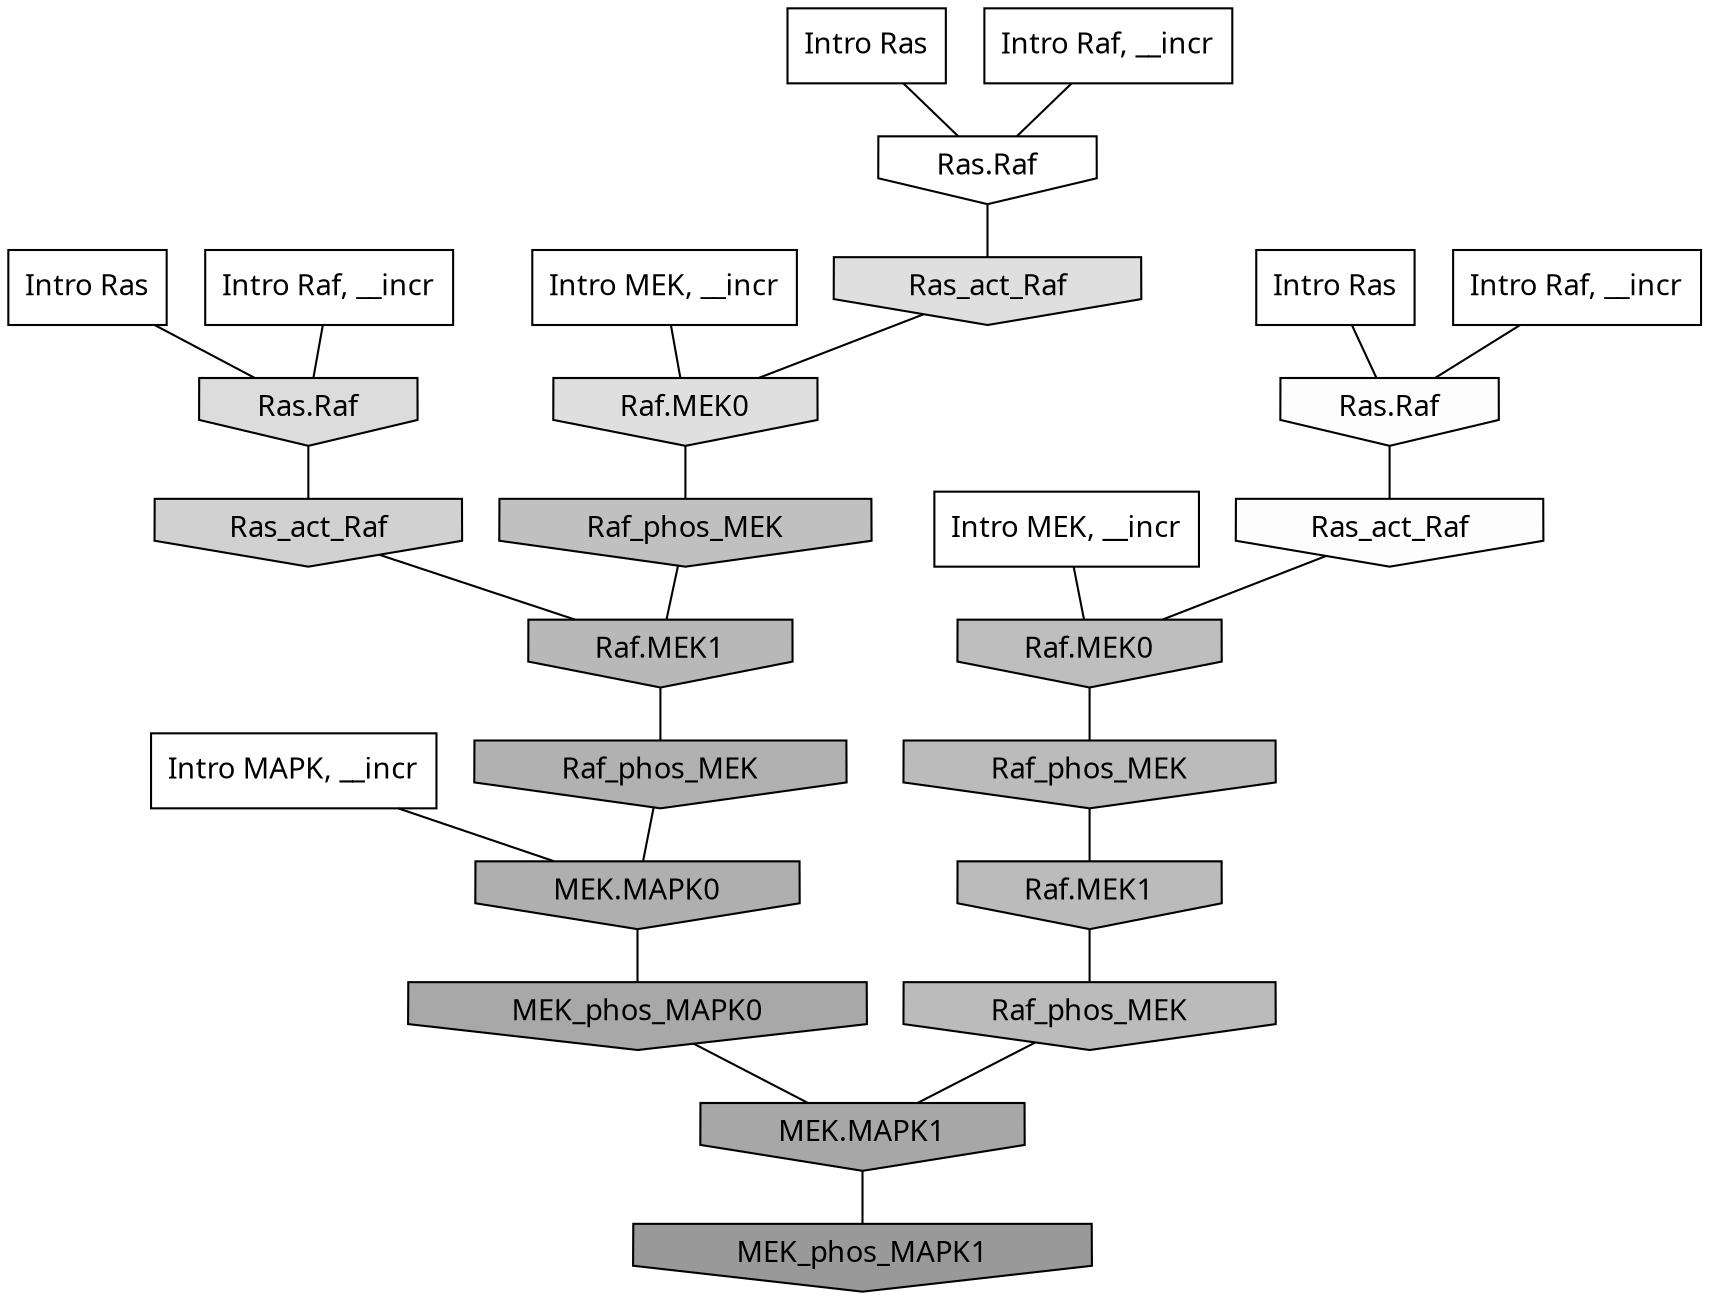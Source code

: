 digraph G{
  rankdir="TB";
  ranksep=0.30;
  node [fontname="CMU Serif"];
  edge [fontname="CMU Serif"];
  
  24 [label="Intro Ras", shape=rectangle, style=filled, fillcolor="0.000 0.000 1.000"]
  
  57 [label="Intro Ras", shape=rectangle, style=filled, fillcolor="0.000 0.000 1.000"]
  
  58 [label="Intro Ras", shape=rectangle, style=filled, fillcolor="0.000 0.000 1.000"]
  
  684 [label="Intro Raf, __incr", shape=rectangle, style=filled, fillcolor="0.000 0.000 1.000"]
  
  942 [label="Intro Raf, __incr", shape=rectangle, style=filled, fillcolor="0.000 0.000 1.000"]
  
  1078 [label="Intro Raf, __incr", shape=rectangle, style=filled, fillcolor="0.000 0.000 1.000"]
  
  1564 [label="Intro MEK, __incr", shape=rectangle, style=filled, fillcolor="0.000 0.000 1.000"]
  
  1973 [label="Intro MEK, __incr", shape=rectangle, style=filled, fillcolor="0.000 0.000 1.000"]
  
  2726 [label="Intro MAPK, __incr", shape=rectangle, style=filled, fillcolor="0.000 0.000 1.000"]
  
  3274 [label="Ras.Raf", shape=invhouse, style=filled, fillcolor="0.000 0.000 1.000"]
  
  3353 [label="Ras.Raf", shape=invhouse, style=filled, fillcolor="0.000 0.000 0.991"]
  
  3356 [label="Ras_act_Raf", shape=invhouse, style=filled, fillcolor="0.000 0.000 0.990"]
  
  4498 [label="Ras_act_Raf", shape=invhouse, style=filled, fillcolor="0.000 0.000 0.873"]
  
  4500 [label="Raf.MEK0", shape=invhouse, style=filled, fillcolor="0.000 0.000 0.873"]
  
  4612 [label="Ras.Raf", shape=invhouse, style=filled, fillcolor="0.000 0.000 0.863"]
  
  5218 [label="Ras_act_Raf", shape=invhouse, style=filled, fillcolor="0.000 0.000 0.820"]
  
  6312 [label="Raf_phos_MEK", shape=invhouse, style=filled, fillcolor="0.000 0.000 0.752"]
  
  6484 [label="Raf.MEK0", shape=invhouse, style=filled, fillcolor="0.000 0.000 0.744"]
  
  6709 [label="Raf_phos_MEK", shape=invhouse, style=filled, fillcolor="0.000 0.000 0.733"]
  
  6711 [label="Raf.MEK1", shape=invhouse, style=filled, fillcolor="0.000 0.000 0.733"]
  
  6715 [label="Raf_phos_MEK", shape=invhouse, style=filled, fillcolor="0.000 0.000 0.733"]
  
  7029 [label="Raf.MEK1", shape=invhouse, style=filled, fillcolor="0.000 0.000 0.720"]
  
  7796 [label="Raf_phos_MEK", shape=invhouse, style=filled, fillcolor="0.000 0.000 0.692"]
  
  8015 [label="MEK.MAPK0", shape=invhouse, style=filled, fillcolor="0.000 0.000 0.684"]
  
  8709 [label="MEK_phos_MAPK0", shape=invhouse, style=filled, fillcolor="0.000 0.000 0.660"]
  
  8805 [label="MEK.MAPK1", shape=invhouse, style=filled, fillcolor="0.000 0.000 0.656"]
  
  10923 [label="MEK_phos_MAPK1", shape=invhouse, style=filled, fillcolor="0.000 0.000 0.600"]
  
  
  8805 -> 10923 [dir=none, color="0.000 0.000 0.000"] 
  8709 -> 8805 [dir=none, color="0.000 0.000 0.000"] 
  8015 -> 8709 [dir=none, color="0.000 0.000 0.000"] 
  7796 -> 8015 [dir=none, color="0.000 0.000 0.000"] 
  7029 -> 7796 [dir=none, color="0.000 0.000 0.000"] 
  6715 -> 8805 [dir=none, color="0.000 0.000 0.000"] 
  6711 -> 6715 [dir=none, color="0.000 0.000 0.000"] 
  6709 -> 6711 [dir=none, color="0.000 0.000 0.000"] 
  6484 -> 6709 [dir=none, color="0.000 0.000 0.000"] 
  6312 -> 7029 [dir=none, color="0.000 0.000 0.000"] 
  5218 -> 7029 [dir=none, color="0.000 0.000 0.000"] 
  4612 -> 5218 [dir=none, color="0.000 0.000 0.000"] 
  4500 -> 6312 [dir=none, color="0.000 0.000 0.000"] 
  4498 -> 4500 [dir=none, color="0.000 0.000 0.000"] 
  3356 -> 6484 [dir=none, color="0.000 0.000 0.000"] 
  3353 -> 3356 [dir=none, color="0.000 0.000 0.000"] 
  3274 -> 4498 [dir=none, color="0.000 0.000 0.000"] 
  2726 -> 8015 [dir=none, color="0.000 0.000 0.000"] 
  1973 -> 4500 [dir=none, color="0.000 0.000 0.000"] 
  1564 -> 6484 [dir=none, color="0.000 0.000 0.000"] 
  1078 -> 3274 [dir=none, color="0.000 0.000 0.000"] 
  942 -> 3353 [dir=none, color="0.000 0.000 0.000"] 
  684 -> 4612 [dir=none, color="0.000 0.000 0.000"] 
  58 -> 3353 [dir=none, color="0.000 0.000 0.000"] 
  57 -> 3274 [dir=none, color="0.000 0.000 0.000"] 
  24 -> 4612 [dir=none, color="0.000 0.000 0.000"] 
  
  }
